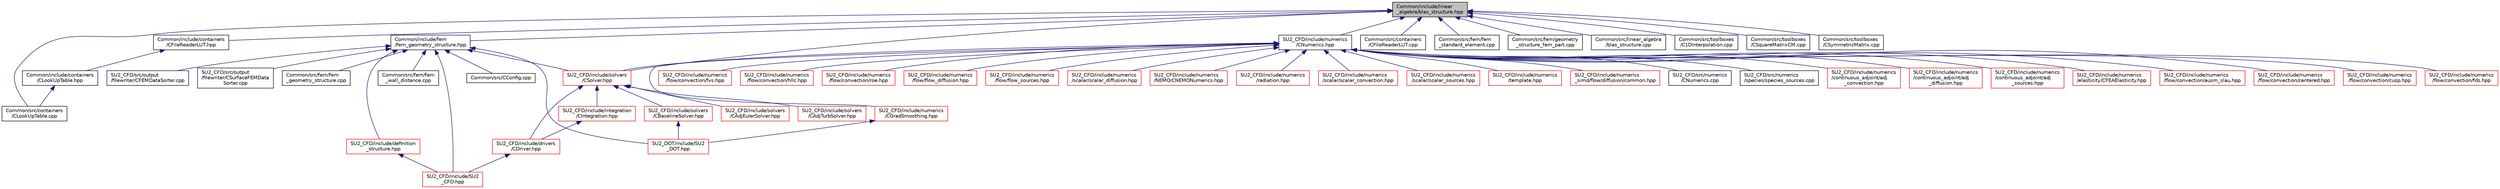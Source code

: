 digraph "Common/include/linear_algebra/blas_structure.hpp"
{
 // LATEX_PDF_SIZE
  edge [fontname="Helvetica",fontsize="10",labelfontname="Helvetica",labelfontsize="10"];
  node [fontname="Helvetica",fontsize="10",shape=record];
  Node1 [label="Common/include/linear\l_algebra/blas_structure.hpp",height=0.2,width=0.4,color="black", fillcolor="grey75", style="filled", fontcolor="black",tooltip="Include files and headers of the functions for matrix and vector operations, which are typically foun..."];
  Node1 -> Node2 [dir="back",color="midnightblue",fontsize="10",style="solid",fontname="Helvetica"];
  Node2 [label="Common/include/containers\l/CFileReaderLUT.hpp",height=0.2,width=0.4,color="black", fillcolor="white", style="filled",URL="$CFileReaderLUT_8hpp.html",tooltip="reading lookup table for tabulated fluid properties"];
  Node2 -> Node3 [dir="back",color="midnightblue",fontsize="10",style="solid",fontname="Helvetica"];
  Node3 [label="Common/include/containers\l/CLookUpTable.hpp",height=0.2,width=0.4,color="black", fillcolor="white", style="filled",URL="$CLookUpTable_8hpp.html",tooltip=" "];
  Node3 -> Node4 [dir="back",color="midnightblue",fontsize="10",style="solid",fontname="Helvetica"];
  Node4 [label="Common/src/containers\l/CLookUpTable.cpp",height=0.2,width=0.4,color="black", fillcolor="white", style="filled",URL="$CLookUpTable_8cpp.html",tooltip=" "];
  Node1 -> Node5 [dir="back",color="midnightblue",fontsize="10",style="solid",fontname="Helvetica"];
  Node5 [label="Common/include/fem\l/fem_geometry_structure.hpp",height=0.2,width=0.4,color="black", fillcolor="white", style="filled",URL="$fem__geometry__structure_8hpp.html",tooltip="Headers of the main subroutines for creating the geometrical structure for the FEM solver...."];
  Node5 -> Node6 [dir="back",color="midnightblue",fontsize="10",style="solid",fontname="Helvetica"];
  Node6 [label="Common/src/CConfig.cpp",height=0.2,width=0.4,color="black", fillcolor="white", style="filled",URL="$CConfig_8cpp.html",tooltip="Main file for managing the config file."];
  Node5 -> Node7 [dir="back",color="midnightblue",fontsize="10",style="solid",fontname="Helvetica"];
  Node7 [label="Common/src/fem/fem\l_geometry_structure.cpp",height=0.2,width=0.4,color="black", fillcolor="white", style="filled",URL="$fem__geometry__structure_8cpp.html",tooltip="Functions for creating the primal grid for the FEM solver."];
  Node5 -> Node8 [dir="back",color="midnightblue",fontsize="10",style="solid",fontname="Helvetica"];
  Node8 [label="Common/src/fem/fem\l_wall_distance.cpp",height=0.2,width=0.4,color="black", fillcolor="white", style="filled",URL="$fem__wall__distance_8cpp.html",tooltip="Main subroutines for computing the wall distance for the FEM solver."];
  Node5 -> Node9 [dir="back",color="midnightblue",fontsize="10",style="solid",fontname="Helvetica"];
  Node9 [label="SU2_CFD/include/definition\l_structure.hpp",height=0.2,width=0.4,color="red", fillcolor="white", style="filled",URL="$definition__structure_8hpp.html",tooltip="Headers of the main subroutines used by SU2_CFD. The subroutines and functions are in the definition_..."];
  Node9 -> Node10 [dir="back",color="midnightblue",fontsize="10",style="solid",fontname="Helvetica"];
  Node10 [label="SU2_CFD/include/SU2\l_CFD.hpp",height=0.2,width=0.4,color="red", fillcolor="white", style="filled",URL="$SU2__CFD_8hpp.html",tooltip="Headers of the main subroutines of the code SU2_CFD. The subroutines and functions are in the SU2_CFD..."];
  Node5 -> Node16 [dir="back",color="midnightblue",fontsize="10",style="solid",fontname="Helvetica"];
  Node16 [label="SU2_CFD/include/solvers\l/CSolver.hpp",height=0.2,width=0.4,color="red", fillcolor="white", style="filled",URL="$CSolver_8hpp.html",tooltip="Headers of the CSolver class which is inherited by all of the other solvers."];
  Node16 -> Node17 [dir="back",color="midnightblue",fontsize="10",style="solid",fontname="Helvetica"];
  Node17 [label="SU2_CFD/include/integration\l/CIntegration.hpp",height=0.2,width=0.4,color="red", fillcolor="white", style="filled",URL="$CIntegration_8hpp.html",tooltip="Declaration of the main routines to orchestrate space and time integration."];
  Node17 -> Node18 [dir="back",color="midnightblue",fontsize="10",style="solid",fontname="Helvetica"];
  Node18 [label="SU2_CFD/include/drivers\l/CDriver.hpp",height=0.2,width=0.4,color="red", fillcolor="white", style="filled",URL="$CDriver_8hpp.html",tooltip=" "];
  Node18 -> Node10 [dir="back",color="midnightblue",fontsize="10",style="solid",fontname="Helvetica"];
  Node16 -> Node18 [dir="back",color="midnightblue",fontsize="10",style="solid",fontname="Helvetica"];
  Node16 -> Node62 [dir="back",color="midnightblue",fontsize="10",style="solid",fontname="Helvetica"];
  Node62 [label="SU2_CFD/include/solvers\l/CAdjEulerSolver.hpp",height=0.2,width=0.4,color="red", fillcolor="white", style="filled",URL="$CAdjEulerSolver_8hpp.html",tooltip="Headers of the CAdjEulerSolver class."];
  Node16 -> Node67 [dir="back",color="midnightblue",fontsize="10",style="solid",fontname="Helvetica"];
  Node67 [label="SU2_CFD/include/solvers\l/CAdjTurbSolver.hpp",height=0.2,width=0.4,color="red", fillcolor="white", style="filled",URL="$CAdjTurbSolver_8hpp.html",tooltip="Headers of the CAdjTurbSolver class."];
  Node16 -> Node69 [dir="back",color="midnightblue",fontsize="10",style="solid",fontname="Helvetica"];
  Node69 [label="SU2_CFD/include/solvers\l/CBaselineSolver.hpp",height=0.2,width=0.4,color="red", fillcolor="white", style="filled",URL="$CBaselineSolver_8hpp.html",tooltip=" "];
  Node69 -> Node74 [dir="back",color="midnightblue",fontsize="10",style="solid",fontname="Helvetica"];
  Node74 [label="SU2_DOT/include/SU2\l_DOT.hpp",height=0.2,width=0.4,color="red", fillcolor="white", style="filled",URL="$SU2__DOT_8hpp.html",tooltip="Headers of the main subroutines of the code SU2_DOT. The subroutines and functions are in the SU2_DOT..."];
  Node5 -> Node10 [dir="back",color="midnightblue",fontsize="10",style="solid",fontname="Helvetica"];
  Node5 -> Node156 [dir="back",color="midnightblue",fontsize="10",style="solid",fontname="Helvetica"];
  Node156 [label="SU2_CFD/src/output\l/filewriter/CFEMDataSorter.cpp",height=0.2,width=0.4,color="black", fillcolor="white", style="filled",URL="$CFEMDataSorter_8cpp.html",tooltip="Datasorter class for FEM solvers."];
  Node5 -> Node157 [dir="back",color="midnightblue",fontsize="10",style="solid",fontname="Helvetica"];
  Node157 [label="SU2_CFD/src/output\l/filewriter/CSurfaceFEMData\lSorter.cpp",height=0.2,width=0.4,color="black", fillcolor="white", style="filled",URL="$CSurfaceFEMDataSorter_8cpp.html",tooltip="Datasorter for FEM surfaces."];
  Node5 -> Node74 [dir="back",color="midnightblue",fontsize="10",style="solid",fontname="Helvetica"];
  Node1 -> Node158 [dir="back",color="midnightblue",fontsize="10",style="solid",fontname="Helvetica"];
  Node158 [label="Common/src/containers\l/CFileReaderLUT.cpp",height=0.2,width=0.4,color="black", fillcolor="white", style="filled",URL="$CFileReaderLUT_8cpp.html",tooltip=" "];
  Node1 -> Node4 [dir="back",color="midnightblue",fontsize="10",style="solid",fontname="Helvetica"];
  Node1 -> Node159 [dir="back",color="midnightblue",fontsize="10",style="solid",fontname="Helvetica"];
  Node159 [label="Common/src/fem/fem\l_standard_element.cpp",height=0.2,width=0.4,color="black", fillcolor="white", style="filled",URL="$fem__standard__element_8cpp.html",tooltip="Functions for the FEM standard elements."];
  Node1 -> Node160 [dir="back",color="midnightblue",fontsize="10",style="solid",fontname="Helvetica"];
  Node160 [label="Common/src/fem/geometry\l_structure_fem_part.cpp",height=0.2,width=0.4,color="black", fillcolor="white", style="filled",URL="$geometry__structure__fem__part_8cpp.html",tooltip="Main subroutines for distributin the grid for the Fluid FEM solver."];
  Node1 -> Node161 [dir="back",color="midnightblue",fontsize="10",style="solid",fontname="Helvetica"];
  Node161 [label="Common/src/linear_algebra\l/blas_structure.cpp",height=0.2,width=0.4,color="black", fillcolor="white", style="filled",URL="$blas__structure_8cpp.html",tooltip="Implementation of the functions that either simulate BLAS functionality or interface to an actual BLA..."];
  Node1 -> Node162 [dir="back",color="midnightblue",fontsize="10",style="solid",fontname="Helvetica"];
  Node162 [label="Common/src/toolboxes\l/C1DInterpolation.cpp",height=0.2,width=0.4,color="black", fillcolor="white", style="filled",URL="$C1DInterpolation_8cpp.html",tooltip="Classes for 1D interpolation."];
  Node1 -> Node163 [dir="back",color="midnightblue",fontsize="10",style="solid",fontname="Helvetica"];
  Node163 [label="Common/src/toolboxes\l/CSquareMatrixCM.cpp",height=0.2,width=0.4,color="black", fillcolor="white", style="filled",URL="$CSquareMatrixCM_8cpp.html",tooltip="Implementation of dense matrix helper class in Column Major order (see hpp)."];
  Node1 -> Node164 [dir="back",color="midnightblue",fontsize="10",style="solid",fontname="Helvetica"];
  Node164 [label="Common/src/toolboxes\l/CSymmetricMatrix.cpp",height=0.2,width=0.4,color="black", fillcolor="white", style="filled",URL="$CSymmetricMatrix_8cpp.html",tooltip="Implementation of dense symmetric matrix helper class (see hpp)."];
  Node1 -> Node165 [dir="back",color="midnightblue",fontsize="10",style="solid",fontname="Helvetica"];
  Node165 [label="SU2_CFD/include/numerics\l/CNumerics.hpp",height=0.2,width=0.4,color="black", fillcolor="white", style="filled",URL="$CNumerics_8hpp.html",tooltip="Declaration of the base numerics class, the implementation is in the CNumerics.cpp file."];
  Node165 -> Node16 [dir="back",color="midnightblue",fontsize="10",style="solid",fontname="Helvetica"];
  Node165 -> Node166 [dir="back",color="midnightblue",fontsize="10",style="solid",fontname="Helvetica"];
  Node166 [label="SU2_CFD/include/numerics\l/CGradSmoothing.hpp",height=0.2,width=0.4,color="red", fillcolor="white", style="filled",URL="$CGradSmoothing_8hpp.html",tooltip="Declarations and inlines of the numerics class for gradient smoothing."];
  Node166 -> Node74 [dir="back",color="midnightblue",fontsize="10",style="solid",fontname="Helvetica"];
  Node165 -> Node168 [dir="back",color="midnightblue",fontsize="10",style="solid",fontname="Helvetica"];
  Node168 [label="SU2_CFD/include/numerics\l/continuous_adjoint/adj\l_convection.hpp",height=0.2,width=0.4,color="red", fillcolor="white", style="filled",URL="$adj__convection_8hpp.html",tooltip="Declarations of numerics classes for continuous adjoint convective discretization...."];
  Node165 -> Node170 [dir="back",color="midnightblue",fontsize="10",style="solid",fontname="Helvetica"];
  Node170 [label="SU2_CFD/include/numerics\l/continuous_adjoint/adj\l_diffusion.hpp",height=0.2,width=0.4,color="red", fillcolor="white", style="filled",URL="$adj__diffusion_8hpp.html",tooltip="Declarations of numerics classes for continuous adjoint diffusion discretization. Implemented in adj_..."];
  Node165 -> Node172 [dir="back",color="midnightblue",fontsize="10",style="solid",fontname="Helvetica"];
  Node172 [label="SU2_CFD/include/numerics\l/continuous_adjoint/adj\l_sources.hpp",height=0.2,width=0.4,color="red", fillcolor="white", style="filled",URL="$adj__sources_8hpp.html",tooltip="Declarations of numerics classes for continuous adjoint source term integration. Implemented in adj_s..."];
  Node165 -> Node174 [dir="back",color="midnightblue",fontsize="10",style="solid",fontname="Helvetica"];
  Node174 [label="SU2_CFD/include/numerics\l/elasticity/CFEAElasticity.hpp",height=0.2,width=0.4,color="red", fillcolor="white", style="filled",URL="$CFEAElasticity_8hpp.html",tooltip="Declaration and inlines of the base class for elasticity problems."];
  Node165 -> Node182 [dir="back",color="midnightblue",fontsize="10",style="solid",fontname="Helvetica"];
  Node182 [label="SU2_CFD/include/numerics\l/flow/convection/ausm_slau.hpp",height=0.2,width=0.4,color="red", fillcolor="white", style="filled",URL="$ausm__slau_8hpp.html",tooltip="Declaration of numerics classes for the AUSM family of schemes, including SLAU. The implementation is..."];
  Node165 -> Node184 [dir="back",color="midnightblue",fontsize="10",style="solid",fontname="Helvetica"];
  Node184 [label="SU2_CFD/include/numerics\l/flow/convection/centered.hpp",height=0.2,width=0.4,color="red", fillcolor="white", style="filled",URL="$flow_2convection_2centered_8hpp.html",tooltip="Declaration of numerics classes for centered schemes, the implementation is in centered...."];
  Node165 -> Node186 [dir="back",color="midnightblue",fontsize="10",style="solid",fontname="Helvetica"];
  Node186 [label="SU2_CFD/include/numerics\l/flow/convection/cusp.hpp",height=0.2,width=0.4,color="red", fillcolor="white", style="filled",URL="$cusp_8hpp.html",tooltip="Declaration of the CUSP numerics class."];
  Node165 -> Node188 [dir="back",color="midnightblue",fontsize="10",style="solid",fontname="Helvetica"];
  Node188 [label="SU2_CFD/include/numerics\l/flow/convection/fds.hpp",height=0.2,width=0.4,color="red", fillcolor="white", style="filled",URL="$fds_8hpp.html",tooltip="Declarations of classes for Flux-Difference-Spliting schemes, the implementations are in fds...."];
  Node165 -> Node190 [dir="back",color="midnightblue",fontsize="10",style="solid",fontname="Helvetica"];
  Node190 [label="SU2_CFD/include/numerics\l/flow/convection/fvs.hpp",height=0.2,width=0.4,color="red", fillcolor="white", style="filled",URL="$fvs_8hpp.html",tooltip="Declarations of classes for Flux-Vector-Spliting schemes, the implementations are in fvs...."];
  Node165 -> Node192 [dir="back",color="midnightblue",fontsize="10",style="solid",fontname="Helvetica"];
  Node192 [label="SU2_CFD/include/numerics\l/flow/convection/hllc.hpp",height=0.2,width=0.4,color="red", fillcolor="white", style="filled",URL="$hllc_8hpp.html",tooltip="Declaration of HLLC numerics classes, implemented in hllc.cpp."];
  Node165 -> Node194 [dir="back",color="midnightblue",fontsize="10",style="solid",fontname="Helvetica"];
  Node194 [label="SU2_CFD/include/numerics\l/flow/convection/roe.hpp",height=0.2,width=0.4,color="red", fillcolor="white", style="filled",URL="$flow_2convection_2roe_8hpp.html",tooltip="Declarations of numerics classes for Roe-type schemes, implemented in roe.cpp."];
  Node165 -> Node196 [dir="back",color="midnightblue",fontsize="10",style="solid",fontname="Helvetica"];
  Node196 [label="SU2_CFD/include/numerics\l/flow/flow_diffusion.hpp",height=0.2,width=0.4,color="red", fillcolor="white", style="filled",URL="$flow__diffusion_8hpp.html",tooltip="Declarations of numerics classes for viscous flux computation."];
  Node165 -> Node198 [dir="back",color="midnightblue",fontsize="10",style="solid",fontname="Helvetica"];
  Node198 [label="SU2_CFD/include/numerics\l/flow/flow_sources.hpp",height=0.2,width=0.4,color="red", fillcolor="white", style="filled",URL="$flow__sources_8hpp.html",tooltip="Declarations of numerics classes for source-term integration."];
  Node165 -> Node200 [dir="back",color="midnightblue",fontsize="10",style="solid",fontname="Helvetica"];
  Node200 [label="SU2_CFD/include/numerics\l/scalar/scalar_diffusion.hpp",height=0.2,width=0.4,color="red", fillcolor="white", style="filled",URL="$scalar__diffusion_8hpp.html",tooltip="Declarations of numerics classes for discretization of viscous fluxes in scalar problems."];
  Node165 -> Node206 [dir="back",color="midnightblue",fontsize="10",style="solid",fontname="Helvetica"];
  Node206 [label="SU2_CFD/include/numerics\l/NEMO/CNEMONumerics.hpp",height=0.2,width=0.4,color="red", fillcolor="white", style="filled",URL="$CNEMONumerics_8hpp.html",tooltip="Base class template NEMO numerics."];
  Node165 -> Node224 [dir="back",color="midnightblue",fontsize="10",style="solid",fontname="Helvetica"];
  Node224 [label="SU2_CFD/include/numerics\l/radiation.hpp",height=0.2,width=0.4,color="red", fillcolor="white", style="filled",URL="$radiation_8hpp.html",tooltip="Declaration and inlines of the classes used to compute residual terms in radiation problems."];
  Node165 -> Node226 [dir="back",color="midnightblue",fontsize="10",style="solid",fontname="Helvetica"];
  Node226 [label="SU2_CFD/include/numerics\l/scalar/scalar_convection.hpp",height=0.2,width=0.4,color="red", fillcolor="white", style="filled",URL="$scalar__convection_8hpp.html",tooltip="Declarations of numerics classes for discretization of convective fluxes in scalar problems."];
  Node165 -> Node230 [dir="back",color="midnightblue",fontsize="10",style="solid",fontname="Helvetica"];
  Node230 [label="SU2_CFD/include/numerics\l/scalar/scalar_sources.hpp",height=0.2,width=0.4,color="red", fillcolor="white", style="filled",URL="$scalar__sources_8hpp.html",tooltip="Declarations of numerics classes for integration of source terms in scalar problems."];
  Node165 -> Node236 [dir="back",color="midnightblue",fontsize="10",style="solid",fontname="Helvetica"];
  Node236 [label="SU2_CFD/include/numerics\l/template.hpp",height=0.2,width=0.4,color="red", fillcolor="white", style="filled",URL="$template_8hpp.html",tooltip="Declarations of template (empty) numerics classes, these give an idea of the methods that need to be ..."];
  Node165 -> Node238 [dir="back",color="midnightblue",fontsize="10",style="solid",fontname="Helvetica"];
  Node238 [label="SU2_CFD/include/numerics\l_simd/flow/diffusion/common.hpp",height=0.2,width=0.4,color="red", fillcolor="white", style="filled",URL="$diffusion_2common_8hpp.html",tooltip="Helper functions for viscous methods."];
  Node165 -> Node241 [dir="back",color="midnightblue",fontsize="10",style="solid",fontname="Helvetica"];
  Node241 [label="SU2_CFD/src/numerics\l/CNumerics.cpp",height=0.2,width=0.4,color="black", fillcolor="white", style="filled",URL="$CNumerics_8cpp.html",tooltip="Implementation of the base for all numerics classes. Contains methods for common tasks,..."];
  Node165 -> Node232 [dir="back",color="midnightblue",fontsize="10",style="solid",fontname="Helvetica"];
  Node232 [label="SU2_CFD/src/numerics\l/species/species_sources.cpp",height=0.2,width=0.4,color="black", fillcolor="white", style="filled",URL="$species__sources_8cpp.html",tooltip="Implementation of numerics classes for integration of species transport source-terms."];
  Node1 -> Node16 [dir="back",color="midnightblue",fontsize="10",style="solid",fontname="Helvetica"];
}
